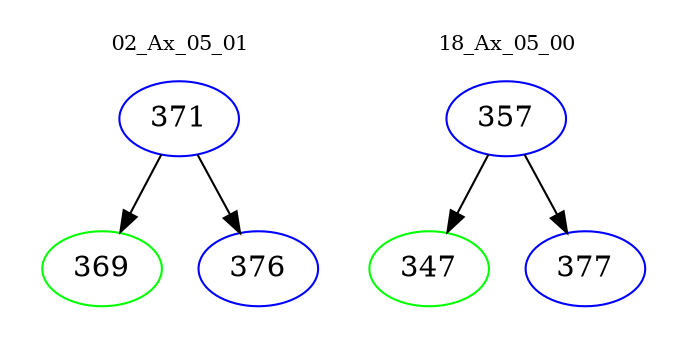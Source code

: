 digraph{
subgraph cluster_0 {
color = white
label = "02_Ax_05_01";
fontsize=10;
T0_371 [label="371", color="blue"]
T0_371 -> T0_369 [color="black"]
T0_369 [label="369", color="green"]
T0_371 -> T0_376 [color="black"]
T0_376 [label="376", color="blue"]
}
subgraph cluster_1 {
color = white
label = "18_Ax_05_00";
fontsize=10;
T1_357 [label="357", color="blue"]
T1_357 -> T1_347 [color="black"]
T1_347 [label="347", color="green"]
T1_357 -> T1_377 [color="black"]
T1_377 [label="377", color="blue"]
}
}
